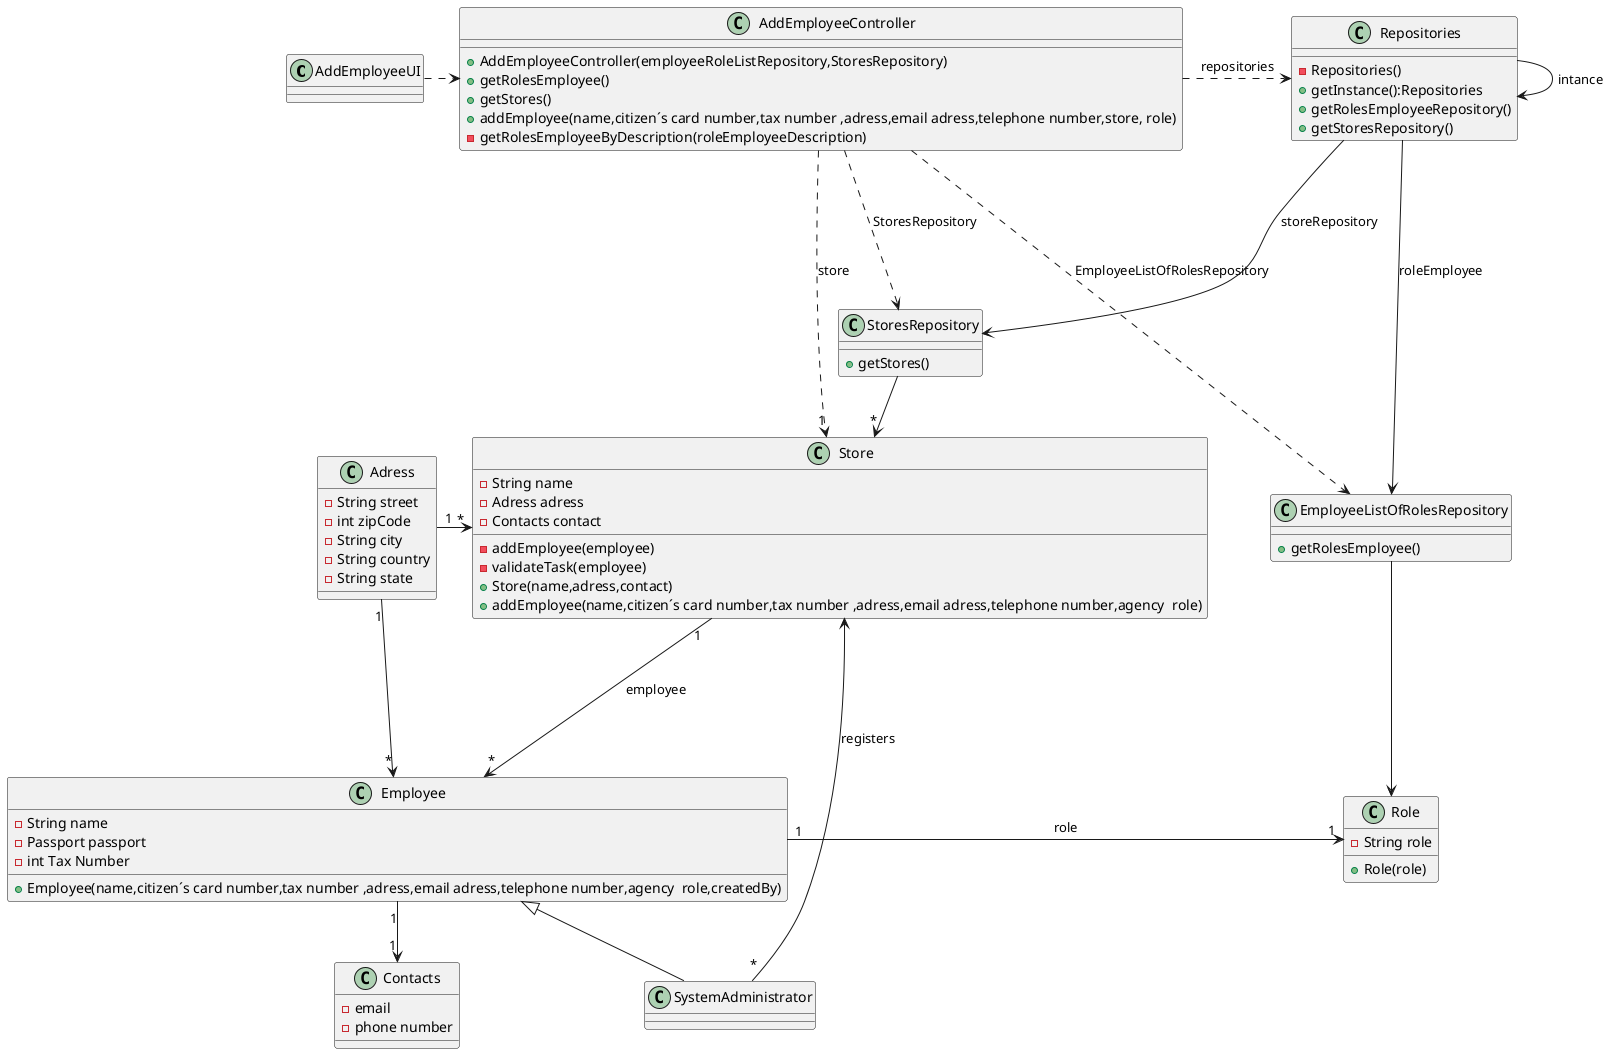 @startuml


'https://plantuml.com/class-diagram

class AddEmployeeUI

class Adress

class Contacts

class AddEmployeeController

class Repositories

class Employee

class Store

class Role

class SystemAdministrator

class StoresRepository

class EmployeeListOfRolesRepository


class Adress{
-String street
-int zipCode
-String city
-String country
-String state
}


class Contacts{
-email
-phone number
}

class Role{
-String role
+Role(role)
}

class SystemAdministrator{
}

class Employee{
-String name
-Passport passport
-int Tax Number
+Employee(name,citizen´s card number,tax number ,adress,email adress,telephone number,agency  role,createdBy)
}

class StoresRepository{
+getStores()

}

class EmployeeListOfRolesRepository{
+getRolesEmployee()

}

class AddEmployeeUI{
}

class AddEmployeeController{
+AddEmployeeController(employeeRoleListRepository,StoresRepository)
+getRolesEmployee()
+getStores()
+addEmployee(name,citizen´s card number,tax number ,adress,email adress,telephone number,store, role)
-getRolesEmployeeByDescription(roleEmployeeDescription)
}

class Repositories{
-Repositories()
+getInstance():Repositories
+getRolesEmployeeRepository()
+getStoresRepository()
}

class Store{
-String name
-Adress adress
-Contacts contact
-addEmployee(employee)
-validateTask(employee)
+Store(name,adress,contact)
+addEmployee(name,citizen´s card number,tax number ,adress,email adress,telephone number,agency  role)
}


AddEmployeeUI .> AddEmployeeController

AddEmployeeController ..> "1" Store : store

AddEmployeeController ...> EmployeeListOfRolesRepository :EmployeeListOfRolesRepository

AddEmployeeController ..> StoresRepository : StoresRepository

Store "1" ---> "*" Employee : employee

Repositories -> Repositories:intance

Repositories ---> StoresRepository: storeRepository

Repositories ----> EmployeeListOfRolesRepository:roleEmployee

AddEmployeeController .>  Repositories : repositories

StoresRepository --> "*" Store

Employee <|-- SystemAdministrator

Store <- "*" SystemAdministrator : registers

EmployeeListOfRolesRepository ---> Role

Employee "1" -> "1" Role : role

Employee "1" --> "1" Contacts

Adress "1" -> "*"  Store

Adress "1" --> "*" Employee

@enduml